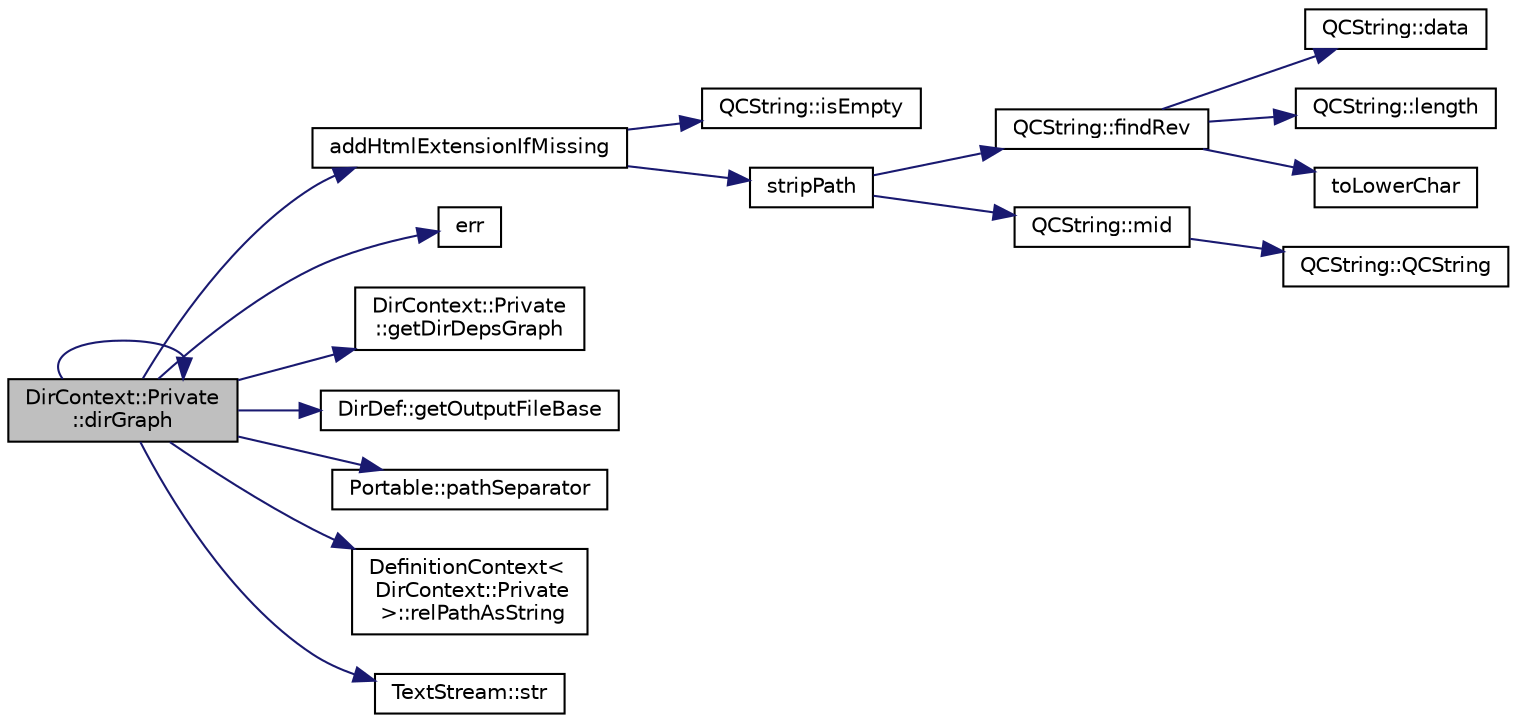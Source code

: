 digraph "DirContext::Private::dirGraph"
{
 // LATEX_PDF_SIZE
  edge [fontname="Helvetica",fontsize="10",labelfontname="Helvetica",labelfontsize="10"];
  node [fontname="Helvetica",fontsize="10",shape=record];
  rankdir="LR";
  Node1 [label="DirContext::Private\l::dirGraph",height=0.2,width=0.4,color="black", fillcolor="grey75", style="filled", fontcolor="black",tooltip=" "];
  Node1 -> Node2 [color="midnightblue",fontsize="10",style="solid",fontname="Helvetica"];
  Node2 [label="addHtmlExtensionIfMissing",height=0.2,width=0.4,color="black", fillcolor="white", style="filled",URL="$util_8cpp.html#a36c74291c5a9adc05d5cb6c0932f6b82",tooltip=" "];
  Node2 -> Node3 [color="midnightblue",fontsize="10",style="solid",fontname="Helvetica"];
  Node3 [label="QCString::isEmpty",height=0.2,width=0.4,color="black", fillcolor="white", style="filled",URL="$classQCString.html#a621c4090d69ad7d05ef8e5234376c3d8",tooltip=" "];
  Node2 -> Node4 [color="midnightblue",fontsize="10",style="solid",fontname="Helvetica"];
  Node4 [label="stripPath",height=0.2,width=0.4,color="black", fillcolor="white", style="filled",URL="$util_8cpp.html#a3d37ec79f266698bd836af54ba75e63e",tooltip=" "];
  Node4 -> Node5 [color="midnightblue",fontsize="10",style="solid",fontname="Helvetica"];
  Node5 [label="QCString::findRev",height=0.2,width=0.4,color="black", fillcolor="white", style="filled",URL="$classQCString.html#ab47a6435c16d61d04fb448f1080b4e26",tooltip=" "];
  Node5 -> Node6 [color="midnightblue",fontsize="10",style="solid",fontname="Helvetica"];
  Node6 [label="QCString::data",height=0.2,width=0.4,color="black", fillcolor="white", style="filled",URL="$classQCString.html#ac3aa3ac1a1c36d3305eba22a2eb0d098",tooltip=" "];
  Node5 -> Node7 [color="midnightblue",fontsize="10",style="solid",fontname="Helvetica"];
  Node7 [label="QCString::length",height=0.2,width=0.4,color="black", fillcolor="white", style="filled",URL="$classQCString.html#ac52596733e9110b778019946d73fb268",tooltip=" "];
  Node5 -> Node8 [color="midnightblue",fontsize="10",style="solid",fontname="Helvetica"];
  Node8 [label="toLowerChar",height=0.2,width=0.4,color="black", fillcolor="white", style="filled",URL="$qcstring_8cpp.html#a4e545641f98651d4fb8299b407721f9b",tooltip=" "];
  Node4 -> Node9 [color="midnightblue",fontsize="10",style="solid",fontname="Helvetica"];
  Node9 [label="QCString::mid",height=0.2,width=0.4,color="black", fillcolor="white", style="filled",URL="$classQCString.html#a27136caf9c0bc4daca574cda6f113551",tooltip=" "];
  Node9 -> Node10 [color="midnightblue",fontsize="10",style="solid",fontname="Helvetica"];
  Node10 [label="QCString::QCString",height=0.2,width=0.4,color="black", fillcolor="white", style="filled",URL="$classQCString.html#ad691e1087cc03e14e00d1147ae0ecab7",tooltip=" "];
  Node1 -> Node1 [color="midnightblue",fontsize="10",style="solid",fontname="Helvetica"];
  Node1 -> Node11 [color="midnightblue",fontsize="10",style="solid",fontname="Helvetica"];
  Node11 [label="err",height=0.2,width=0.4,color="black", fillcolor="white", style="filled",URL="$message_8cpp.html#aede5746344fdce99647541101eaa7f06",tooltip=" "];
  Node1 -> Node12 [color="midnightblue",fontsize="10",style="solid",fontname="Helvetica"];
  Node12 [label="DirContext::Private\l::getDirDepsGraph",height=0.2,width=0.4,color="black", fillcolor="white", style="filled",URL="$classDirContext_1_1Private.html#af256e860ba887c1f6df90a2161f954c0",tooltip=" "];
  Node1 -> Node13 [color="midnightblue",fontsize="10",style="solid",fontname="Helvetica"];
  Node13 [label="DirDef::getOutputFileBase",height=0.2,width=0.4,color="black", fillcolor="white", style="filled",URL="$classDirDef.html#a1fdadd32de095dd846b619f8d220f03c",tooltip=" "];
  Node1 -> Node14 [color="midnightblue",fontsize="10",style="solid",fontname="Helvetica"];
  Node14 [label="Portable::pathSeparator",height=0.2,width=0.4,color="black", fillcolor="white", style="filled",URL="$namespacePortable.html#a0f30be3f0aed0b88804816f3e6310ee4",tooltip=" "];
  Node1 -> Node15 [color="midnightblue",fontsize="10",style="solid",fontname="Helvetica"];
  Node15 [label="DefinitionContext\<\l DirContext::Private\l \>::relPathAsString",height=0.2,width=0.4,color="black", fillcolor="white", style="filled",URL="$classDefinitionContext.html#afa3e44f4fc12d94b3be244b47647eefa",tooltip=" "];
  Node1 -> Node16 [color="midnightblue",fontsize="10",style="solid",fontname="Helvetica"];
  Node16 [label="TextStream::str",height=0.2,width=0.4,color="black", fillcolor="white", style="filled",URL="$classTextStream.html#aca8457da22d874f4eb30b35ffe87ebd0",tooltip=" "];
}

